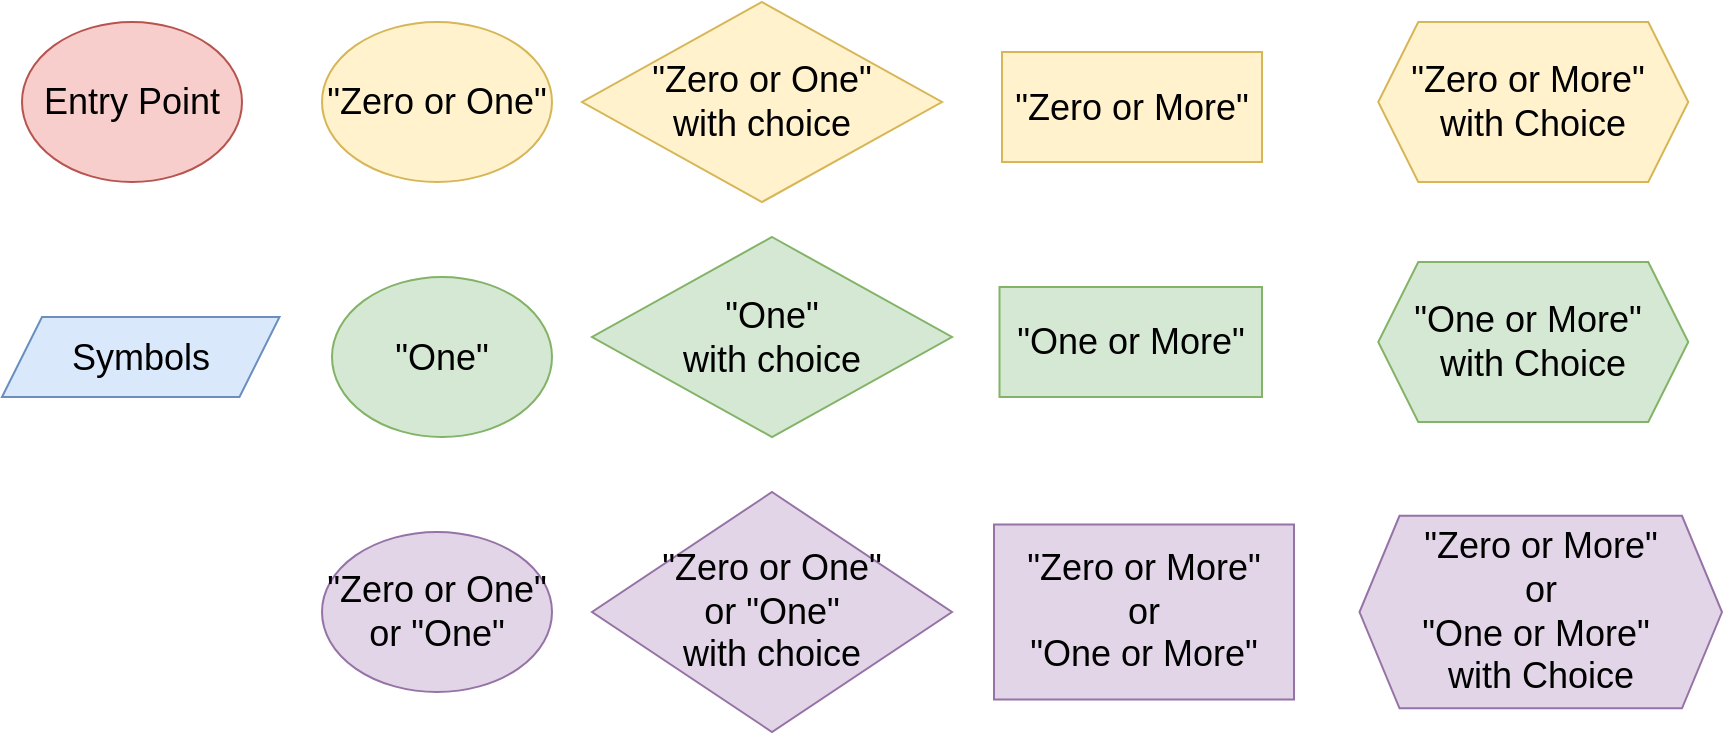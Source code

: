 <mxfile version="15.8.7" type="device" pages="6"><diagram id="7184PFlI9xd73d-IkcdI" name="Glossary"><mxGraphModel dx="1483" dy="927" grid="1" gridSize="10" guides="1" tooltips="1" connect="1" arrows="1" fold="1" page="1" pageScale="1" pageWidth="1100" pageHeight="850" math="0" shadow="0"><root><mxCell id="0"/><mxCell id="1" parent="0"/><mxCell id="Iq8ooIxE5A3CNnDE0k89-128" value="&lt;font style=&quot;font-size: 18px&quot;&gt;&quot;Zero or One&quot;&lt;br&gt;&lt;/font&gt;" style="ellipse;whiteSpace=wrap;html=1;fillColor=#fff2cc;strokeColor=#d6b656;" parent="1" vertex="1"><mxGeometry x="250" y="125" width="115" height="80" as="geometry"/></mxCell><mxCell id="Iq8ooIxE5A3CNnDE0k89-129" value="&lt;font style=&quot;font-size: 18px&quot;&gt;&quot;Zero or One&quot;&lt;br&gt;with choice&lt;br&gt;&lt;/font&gt;" style="rhombus;whiteSpace=wrap;html=1;fillColor=#fff2cc;strokeColor=#d6b656;" parent="1" vertex="1"><mxGeometry x="380" y="115" width="180" height="100" as="geometry"/></mxCell><mxCell id="Iq8ooIxE5A3CNnDE0k89-130" value="&lt;font style=&quot;font-size: 18px&quot;&gt;&quot;Zero or More&quot;&lt;/font&gt;" style="rounded=0;whiteSpace=wrap;html=1;fillColor=#fff2cc;strokeColor=#d6b656;" parent="1" vertex="1"><mxGeometry x="590" y="140" width="130" height="55" as="geometry"/></mxCell><mxCell id="Iq8ooIxE5A3CNnDE0k89-131" value="&lt;span style=&quot;font-size: 18px&quot;&gt;&quot;Zero or More&quot;&lt;/span&gt;&lt;span style=&quot;font-size: 18px&quot;&gt;&amp;nbsp;&lt;br&gt;with Choice&lt;/span&gt;" style="shape=hexagon;perimeter=hexagonPerimeter2;whiteSpace=wrap;html=1;fixedSize=1;fillColor=#fff2cc;strokeColor=#d6b656;" parent="1" vertex="1"><mxGeometry x="778.13" y="125" width="155" height="80" as="geometry"/></mxCell><mxCell id="Iq8ooIxE5A3CNnDE0k89-132" value="&lt;font style=&quot;font-size: 18px&quot;&gt;Entry Point&lt;br&gt;&lt;/font&gt;" style="ellipse;whiteSpace=wrap;html=1;fillColor=#f8cecc;strokeColor=#b85450;" parent="1" vertex="1"><mxGeometry x="100" y="125" width="110" height="80" as="geometry"/></mxCell><mxCell id="Iq8ooIxE5A3CNnDE0k89-133" value="&lt;font style=&quot;font-size: 18px&quot;&gt;&quot;One or More&quot;&lt;/font&gt;" style="rounded=0;whiteSpace=wrap;html=1;fillColor=#d5e8d4;strokeColor=#82b366;" parent="1" vertex="1"><mxGeometry x="588.75" y="257.5" width="131.25" height="55" as="geometry"/></mxCell><mxCell id="Iq8ooIxE5A3CNnDE0k89-134" value="&lt;span style=&quot;font-size: 18px&quot;&gt;&quot;One or More&quot;&lt;/span&gt;&lt;span style=&quot;font-size: 18px&quot;&gt;&amp;nbsp;&lt;br&gt;with Choice&lt;/span&gt;" style="shape=hexagon;perimeter=hexagonPerimeter2;whiteSpace=wrap;html=1;fixedSize=1;fillColor=#d5e8d4;strokeColor=#82b366;" parent="1" vertex="1"><mxGeometry x="778.13" y="245" width="155" height="80" as="geometry"/></mxCell><mxCell id="Iq8ooIxE5A3CNnDE0k89-135" value="&lt;font style=&quot;font-size: 18px&quot;&gt;&quot;One&quot;&lt;br&gt;&lt;/font&gt;" style="ellipse;whiteSpace=wrap;html=1;fillColor=#d5e8d4;strokeColor=#82b366;" parent="1" vertex="1"><mxGeometry x="255" y="252.5" width="110" height="80" as="geometry"/></mxCell><mxCell id="Iq8ooIxE5A3CNnDE0k89-136" value="&lt;font style=&quot;font-size: 18px&quot;&gt;&quot;One&quot;&lt;br&gt;with choice&lt;br&gt;&lt;/font&gt;" style="rhombus;whiteSpace=wrap;html=1;fillColor=#d5e8d4;strokeColor=#82b366;" parent="1" vertex="1"><mxGeometry x="385" y="232.5" width="180" height="100" as="geometry"/></mxCell><mxCell id="Iq8ooIxE5A3CNnDE0k89-137" value="&lt;span style=&quot;font-size: 18px&quot;&gt;Symbols&lt;/span&gt;" style="shape=parallelogram;perimeter=parallelogramPerimeter;whiteSpace=wrap;html=1;fixedSize=1;fillColor=#dae8fc;strokeColor=#6c8ebf;" parent="1" vertex="1"><mxGeometry x="90" y="272.5" width="138.75" height="40" as="geometry"/></mxCell><mxCell id="Iq8ooIxE5A3CNnDE0k89-138" value="&lt;font style=&quot;font-size: 18px&quot;&gt;&quot;Zero or One&quot;&lt;br&gt;or &quot;One&quot;&lt;br&gt;&lt;/font&gt;" style="ellipse;whiteSpace=wrap;html=1;fillColor=#e1d5e7;strokeColor=#9673a6;" parent="1" vertex="1"><mxGeometry x="250" y="380" width="115" height="80" as="geometry"/></mxCell><mxCell id="Iq8ooIxE5A3CNnDE0k89-139" value="&lt;font style=&quot;font-size: 18px&quot;&gt;&quot;Zero or One&quot;&lt;br&gt;or &quot;One&quot;&lt;br&gt;with choice&lt;br&gt;&lt;/font&gt;" style="rhombus;whiteSpace=wrap;html=1;fillColor=#e1d5e7;strokeColor=#9673a6;" parent="1" vertex="1"><mxGeometry x="385" y="360" width="180" height="120" as="geometry"/></mxCell><mxCell id="Iq8ooIxE5A3CNnDE0k89-140" value="&lt;font style=&quot;font-size: 18px&quot;&gt;&quot;Zero or More&quot; &lt;br&gt;or&lt;br&gt;&quot;One or More&quot;&lt;br&gt;&lt;/font&gt;" style="rounded=0;whiteSpace=wrap;html=1;fillColor=#e1d5e7;strokeColor=#9673a6;" parent="1" vertex="1"><mxGeometry x="586" y="376.25" width="150" height="87.5" as="geometry"/></mxCell><mxCell id="Iq8ooIxE5A3CNnDE0k89-141" value="&lt;span style=&quot;font-size: 18px&quot;&gt;&quot;Zero or More&quot;&lt;/span&gt;&lt;br style=&quot;font-size: 18px&quot;&gt;&lt;span style=&quot;font-size: 18px&quot;&gt;or&lt;/span&gt;&lt;br style=&quot;font-size: 18px&quot;&gt;&lt;span style=&quot;font-size: 18px&quot;&gt;&quot;One or More&quot;&lt;/span&gt;&lt;span style=&quot;font-size: 18px&quot;&gt;&amp;nbsp;&lt;br&gt;with Choice&lt;/span&gt;" style="shape=hexagon;perimeter=hexagonPerimeter2;whiteSpace=wrap;html=1;fixedSize=1;fillColor=#e1d5e7;strokeColor=#9673a6;" parent="1" vertex="1"><mxGeometry x="768.75" y="371.88" width="181.25" height="96.25" as="geometry"/></mxCell></root></mxGraphModel></diagram><diagram id="aGf9tHcQPmTKoDxb1oCq" name="Pamatshēma"><mxGraphModel dx="-1162" dy="649" grid="1" gridSize="10" guides="1" tooltips="1" connect="1" arrows="1" fold="1" page="1" pageScale="1" pageWidth="1100" pageHeight="850" math="0" shadow="0"><root><mxCell id="f-nj-76Zv4vy8dBkQcAD-0"/><mxCell id="f-nj-76Zv4vy8dBkQcAD-1" parent="f-nj-76Zv4vy8dBkQcAD-0"/><mxCell id="HfH5CHhHVTLJfAFd92qM-0" style="edgeStyle=orthogonalEdgeStyle;rounded=0;orthogonalLoop=1;jettySize=auto;html=1;entryX=0.5;entryY=0;entryDx=0;entryDy=0;" parent="f-nj-76Zv4vy8dBkQcAD-1" source="HfH5CHhHVTLJfAFd92qM-1" edge="1"><mxGeometry relative="1" as="geometry"><mxPoint x="2529.38" y="270" as="targetPoint"/></mxGeometry></mxCell><mxCell id="HfH5CHhHVTLJfAFd92qM-1" value="&lt;font style=&quot;font-size: 18px&quot;&gt;Code&lt;/font&gt;" style="ellipse;whiteSpace=wrap;html=1;fillColor=#f8cecc;strokeColor=#b85450;" parent="f-nj-76Zv4vy8dBkQcAD-1" vertex="1"><mxGeometry x="2489.38" y="180" width="80" height="50" as="geometry"/></mxCell><mxCell id="HfH5CHhHVTLJfAFd92qM-2" style="edgeStyle=orthogonalEdgeStyle;rounded=0;orthogonalLoop=1;jettySize=auto;html=1;entryX=0.5;entryY=0;entryDx=0;entryDy=0;exitX=0;exitY=0.5;exitDx=0;exitDy=0;" parent="f-nj-76Zv4vy8dBkQcAD-1" source="HfH5CHhHVTLJfAFd92qM-9" target="HfH5CHhHVTLJfAFd92qM-4" edge="1"><mxGeometry relative="1" as="geometry"><mxPoint x="2469.38" y="300" as="sourcePoint"/></mxGeometry></mxCell><mxCell id="HfH5CHhHVTLJfAFd92qM-3" style="edgeStyle=orthogonalEdgeStyle;rounded=0;orthogonalLoop=1;jettySize=auto;html=1;entryX=0.5;entryY=0;entryDx=0;entryDy=0;exitX=1;exitY=0.5;exitDx=0;exitDy=0;" parent="f-nj-76Zv4vy8dBkQcAD-1" source="HfH5CHhHVTLJfAFd92qM-9" target="HfH5CHhHVTLJfAFd92qM-7" edge="1"><mxGeometry relative="1" as="geometry"><mxPoint x="2589.38" y="300" as="sourcePoint"/></mxGeometry></mxCell><mxCell id="HfH5CHhHVTLJfAFd92qM-4" value="&lt;span style=&quot;font-size: 18px&quot;&gt;Block Type&lt;/span&gt;" style="ellipse;whiteSpace=wrap;html=1;fillColor=#e1d5e7;strokeColor=#9673a6;" parent="f-nj-76Zv4vy8dBkQcAD-1" vertex="1"><mxGeometry x="2324.38" y="390" width="80" height="50" as="geometry"/></mxCell><mxCell id="HfH5CHhHVTLJfAFd92qM-5" style="edgeStyle=orthogonalEdgeStyle;rounded=0;orthogonalLoop=1;jettySize=auto;html=1;entryX=0.5;entryY=0;entryDx=0;entryDy=0;" parent="f-nj-76Zv4vy8dBkQcAD-1" source="HfH5CHhHVTLJfAFd92qM-7" target="HfH5CHhHVTLJfAFd92qM-10" edge="1"><mxGeometry relative="1" as="geometry"><mxPoint x="2546.26" y="490" as="targetPoint"/></mxGeometry></mxCell><mxCell id="HfH5CHhHVTLJfAFd92qM-6" style="edgeStyle=orthogonalEdgeStyle;rounded=0;orthogonalLoop=1;jettySize=auto;html=1;" parent="f-nj-76Zv4vy8dBkQcAD-1" source="HfH5CHhHVTLJfAFd92qM-7" target="HfH5CHhHVTLJfAFd92qM-8" edge="1"><mxGeometry relative="1" as="geometry"/></mxCell><mxCell id="HfH5CHhHVTLJfAFd92qM-7" value="&lt;span style=&quot;font-size: 18px&quot;&gt;Block Body&lt;br&gt;&lt;/span&gt;" style="rhombus;whiteSpace=wrap;html=1;fillColor=#e1d5e7;strokeColor=#9673a6;" parent="f-nj-76Zv4vy8dBkQcAD-1" vertex="1"><mxGeometry x="2599.38" y="380" width="170" height="50" as="geometry"/></mxCell><mxCell id="HfH5CHhHVTLJfAFd92qM-8" value="&lt;span style=&quot;font-size: 18px&quot;&gt;Association&lt;br&gt;&lt;/span&gt;" style="ellipse;whiteSpace=wrap;html=1;fillColor=#d5e8d4;strokeColor=#82b366;" parent="f-nj-76Zv4vy8dBkQcAD-1" vertex="1"><mxGeometry x="2779.38" y="490" width="125" height="70" as="geometry"/></mxCell><mxCell id="HfH5CHhHVTLJfAFd92qM-9" value="&lt;span style=&quot;font-size: 18px&quot;&gt;Blocks&lt;/span&gt;" style="shape=hexagon;perimeter=hexagonPerimeter2;whiteSpace=wrap;html=1;fixedSize=1;fillColor=#fff2cc;strokeColor=#d6b656;" parent="f-nj-76Zv4vy8dBkQcAD-1" vertex="1"><mxGeometry x="2469.38" y="270" width="120" height="80" as="geometry"/></mxCell><mxCell id="HfH5CHhHVTLJfAFd92qM-10" value="&lt;font face=&quot;helvetica&quot;&gt;&lt;span style=&quot;font-size: 18px&quot;&gt;Web Memory &lt;br&gt;Class&lt;/span&gt;&lt;/font&gt;" style="rhombus;whiteSpace=wrap;html=1;fillColor=#d5e8d4;strokeColor=#82b366;" parent="f-nj-76Zv4vy8dBkQcAD-1" vertex="1"><mxGeometry x="2411.88" y="480" width="177.5" height="80" as="geometry"/></mxCell></root></mxGraphModel></diagram><diagram id="GKsa6U735HVMv9MMO_R_" name="Associācijas"><mxGraphModel dx="-1162" dy="649" grid="1" gridSize="10" guides="1" tooltips="1" connect="1" arrows="1" fold="1" page="1" pageScale="1" pageWidth="1100" pageHeight="850" math="0" shadow="0"><root><mxCell id="HEmHjOqtMiAyx3dCyGdD-0"/><mxCell id="HEmHjOqtMiAyx3dCyGdD-1" parent="HEmHjOqtMiAyx3dCyGdD-0"/><mxCell id="Im86b0IVSiB8vWqmSOgX-0" style="edgeStyle=orthogonalEdgeStyle;rounded=0;orthogonalLoop=1;jettySize=auto;html=1;entryX=0.5;entryY=0;entryDx=0;entryDy=0;" parent="HEmHjOqtMiAyx3dCyGdD-1" source="Im86b0IVSiB8vWqmSOgX-3" target="Im86b0IVSiB8vWqmSOgX-7" edge="1"><mxGeometry relative="1" as="geometry"><mxPoint x="2752.5" y="270" as="targetPoint"/></mxGeometry></mxCell><mxCell id="Im86b0IVSiB8vWqmSOgX-1" style="edgeStyle=orthogonalEdgeStyle;rounded=0;orthogonalLoop=1;jettySize=auto;html=1;entryX=0.5;entryY=0;entryDx=0;entryDy=0;" parent="HEmHjOqtMiAyx3dCyGdD-1" source="Im86b0IVSiB8vWqmSOgX-3" target="Im86b0IVSiB8vWqmSOgX-8" edge="1"><mxGeometry relative="1" as="geometry"/></mxCell><mxCell id="Im86b0IVSiB8vWqmSOgX-2" style="edgeStyle=orthogonalEdgeStyle;rounded=0;orthogonalLoop=1;jettySize=auto;html=1;" parent="HEmHjOqtMiAyx3dCyGdD-1" source="Im86b0IVSiB8vWqmSOgX-3" target="Im86b0IVSiB8vWqmSOgX-9" edge="1"><mxGeometry relative="1" as="geometry"/></mxCell><mxCell id="Im86b0IVSiB8vWqmSOgX-3" value="&lt;span style=&quot;font-size: 18px&quot;&gt;Association&lt;br&gt;&lt;/span&gt;" style="ellipse;whiteSpace=wrap;html=1;fillColor=#d5e8d4;strokeColor=#82b366;" parent="HEmHjOqtMiAyx3dCyGdD-1" vertex="1"><mxGeometry x="2690" y="120" width="125" height="70" as="geometry"/></mxCell><mxCell id="Im86b0IVSiB8vWqmSOgX-4" style="edgeStyle=orthogonalEdgeStyle;rounded=0;orthogonalLoop=1;jettySize=auto;html=1;exitX=0.5;exitY=1;exitDx=0;exitDy=0;entryX=0.5;entryY=0;entryDx=0;entryDy=0;" parent="HEmHjOqtMiAyx3dCyGdD-1" source="Im86b0IVSiB8vWqmSOgX-7" target="Im86b0IVSiB8vWqmSOgX-10" edge="1"><mxGeometry relative="1" as="geometry"/></mxCell><mxCell id="Im86b0IVSiB8vWqmSOgX-5" style="edgeStyle=orthogonalEdgeStyle;rounded=0;orthogonalLoop=1;jettySize=auto;html=1;entryX=0.5;entryY=0;entryDx=0;entryDy=0;" parent="HEmHjOqtMiAyx3dCyGdD-1" source="Im86b0IVSiB8vWqmSOgX-7" target="Im86b0IVSiB8vWqmSOgX-14" edge="1"><mxGeometry relative="1" as="geometry"/></mxCell><mxCell id="Im86b0IVSiB8vWqmSOgX-6" style="edgeStyle=orthogonalEdgeStyle;rounded=0;orthogonalLoop=1;jettySize=auto;html=1;" parent="HEmHjOqtMiAyx3dCyGdD-1" source="Im86b0IVSiB8vWqmSOgX-7" target="Im86b0IVSiB8vWqmSOgX-18" edge="1"><mxGeometry relative="1" as="geometry"/></mxCell><mxCell id="Im86b0IVSiB8vWqmSOgX-7" value="&lt;font style=&quot;font-size: 18px&quot;&gt;Association Definition&lt;/font&gt;" style="ellipse;whiteSpace=wrap;html=1;fillColor=#d5e8d4;strokeColor=#82b366;" parent="HEmHjOqtMiAyx3dCyGdD-1" vertex="1"><mxGeometry x="2692.5" y="260" width="120" height="80" as="geometry"/></mxCell><mxCell id="Im86b0IVSiB8vWqmSOgX-8" value="&lt;font style=&quot;font-size: 18px&quot;&gt;(&lt;/font&gt;" style="shape=parallelogram;perimeter=parallelogramPerimeter;whiteSpace=wrap;html=1;fixedSize=1;fillColor=#dae8fc;strokeColor=#6c8ebf;" parent="HEmHjOqtMiAyx3dCyGdD-1" vertex="1"><mxGeometry x="2590" y="210" width="90" height="40" as="geometry"/></mxCell><mxCell id="Im86b0IVSiB8vWqmSOgX-9" value="&lt;font style=&quot;font-size: 18px&quot;&gt;)&lt;/font&gt;" style="shape=parallelogram;perimeter=parallelogramPerimeter;whiteSpace=wrap;html=1;fixedSize=1;fillColor=#dae8fc;strokeColor=#6c8ebf;" parent="HEmHjOqtMiAyx3dCyGdD-1" vertex="1"><mxGeometry x="2840" y="210" width="90" height="40" as="geometry"/></mxCell><mxCell id="Im86b0IVSiB8vWqmSOgX-10" value="&lt;span style=&quot;font-size: 18px&quot;&gt;&amp;lt;-&amp;gt; | &amp;lt;&amp;gt;-&lt;/span&gt;" style="shape=parallelogram;perimeter=parallelogramPerimeter;whiteSpace=wrap;html=1;fixedSize=1;fillColor=#dae8fc;strokeColor=#6c8ebf;" parent="HEmHjOqtMiAyx3dCyGdD-1" vertex="1"><mxGeometry x="2693.75" y="390" width="117.5" height="60" as="geometry"/></mxCell><mxCell id="Im86b0IVSiB8vWqmSOgX-11" style="edgeStyle=orthogonalEdgeStyle;rounded=0;orthogonalLoop=1;jettySize=auto;html=1;entryX=0.5;entryY=0;entryDx=0;entryDy=0;" parent="HEmHjOqtMiAyx3dCyGdD-1" source="Im86b0IVSiB8vWqmSOgX-14" target="Im86b0IVSiB8vWqmSOgX-19" edge="1"><mxGeometry relative="1" as="geometry"><mxPoint x="2390" y="510" as="targetPoint"/></mxGeometry></mxCell><mxCell id="Im86b0IVSiB8vWqmSOgX-12" style="edgeStyle=orthogonalEdgeStyle;rounded=0;orthogonalLoop=1;jettySize=auto;html=1;entryX=0.5;entryY=0;entryDx=0;entryDy=0;" parent="HEmHjOqtMiAyx3dCyGdD-1" source="Im86b0IVSiB8vWqmSOgX-14" target="Im86b0IVSiB8vWqmSOgX-20" edge="1"><mxGeometry relative="1" as="geometry"/></mxCell><mxCell id="Im86b0IVSiB8vWqmSOgX-13" style="edgeStyle=orthogonalEdgeStyle;rounded=0;orthogonalLoop=1;jettySize=auto;html=1;entryX=0.5;entryY=0;entryDx=0;entryDy=0;" parent="HEmHjOqtMiAyx3dCyGdD-1" source="Im86b0IVSiB8vWqmSOgX-14" target="Im86b0IVSiB8vWqmSOgX-21" edge="1"><mxGeometry relative="1" as="geometry"/></mxCell><mxCell id="Im86b0IVSiB8vWqmSOgX-14" value="&lt;font style=&quot;font-size: 18px&quot;&gt;Association Source&lt;/font&gt;" style="ellipse;whiteSpace=wrap;html=1;fillColor=#d5e8d4;strokeColor=#82b366;" parent="HEmHjOqtMiAyx3dCyGdD-1" vertex="1"><mxGeometry x="2470" y="380" width="120" height="80" as="geometry"/></mxCell><mxCell id="Im86b0IVSiB8vWqmSOgX-15" style="edgeStyle=orthogonalEdgeStyle;rounded=0;orthogonalLoop=1;jettySize=auto;html=1;entryX=0.5;entryY=0;entryDx=0;entryDy=0;" parent="HEmHjOqtMiAyx3dCyGdD-1" source="Im86b0IVSiB8vWqmSOgX-18" target="Im86b0IVSiB8vWqmSOgX-22" edge="1"><mxGeometry relative="1" as="geometry"><mxPoint x="2875" y="520" as="targetPoint"/></mxGeometry></mxCell><mxCell id="Im86b0IVSiB8vWqmSOgX-16" style="edgeStyle=orthogonalEdgeStyle;rounded=0;orthogonalLoop=1;jettySize=auto;html=1;exitX=1;exitY=0.5;exitDx=0;exitDy=0;entryX=0.5;entryY=0;entryDx=0;entryDy=0;" parent="HEmHjOqtMiAyx3dCyGdD-1" source="Im86b0IVSiB8vWqmSOgX-18" target="Im86b0IVSiB8vWqmSOgX-23" edge="1"><mxGeometry relative="1" as="geometry"/></mxCell><mxCell id="Im86b0IVSiB8vWqmSOgX-17" style="edgeStyle=orthogonalEdgeStyle;rounded=0;orthogonalLoop=1;jettySize=auto;html=1;entryX=0.5;entryY=0;entryDx=0;entryDy=0;" parent="HEmHjOqtMiAyx3dCyGdD-1" source="Im86b0IVSiB8vWqmSOgX-18" target="Im86b0IVSiB8vWqmSOgX-24" edge="1"><mxGeometry relative="1" as="geometry"/></mxCell><mxCell id="Im86b0IVSiB8vWqmSOgX-18" value="&lt;font face=&quot;helvetica&quot;&gt;&lt;span style=&quot;font-size: 18px&quot;&gt;Association Target&lt;/span&gt;&lt;/font&gt;" style="ellipse;whiteSpace=wrap;html=1;fillColor=#d5e8d4;strokeColor=#82b366;" parent="HEmHjOqtMiAyx3dCyGdD-1" vertex="1"><mxGeometry x="2950" y="390" width="120" height="80" as="geometry"/></mxCell><mxCell id="Im86b0IVSiB8vWqmSOgX-19" value="&lt;font style=&quot;font-size: 18px&quot;&gt;Association Source Name&lt;/font&gt;" style="ellipse;whiteSpace=wrap;html=1;fillColor=#fff2cc;strokeColor=#d6b656;" parent="HEmHjOqtMiAyx3dCyGdD-1" vertex="1"><mxGeometry x="2340" y="500" width="120" height="80" as="geometry"/></mxCell><mxCell id="Im86b0IVSiB8vWqmSOgX-20" value="&lt;font style=&quot;font-size: 18px&quot;&gt;Association Source Class&lt;/font&gt;" style="ellipse;whiteSpace=wrap;html=1;fillColor=#fff2cc;strokeColor=#d6b656;" parent="HEmHjOqtMiAyx3dCyGdD-1" vertex="1"><mxGeometry x="2600" y="500" width="120" height="80" as="geometry"/></mxCell><mxCell id="Im86b0IVSiB8vWqmSOgX-21" value="&lt;span style=&quot;font-size: 18px&quot;&gt;:&lt;/span&gt;" style="shape=parallelogram;perimeter=parallelogramPerimeter;whiteSpace=wrap;html=1;fixedSize=1;fillColor=#dae8fc;strokeColor=#6c8ebf;" parent="HEmHjOqtMiAyx3dCyGdD-1" vertex="1"><mxGeometry x="2490.63" y="510" width="78.75" height="40" as="geometry"/></mxCell><mxCell id="Im86b0IVSiB8vWqmSOgX-22" value="&lt;font face=&quot;helvetica&quot;&gt;&lt;span style=&quot;font-size: 18px&quot;&gt;Association Target Name&lt;/span&gt;&lt;/font&gt;" style="ellipse;whiteSpace=wrap;html=1;fillColor=#fff2cc;strokeColor=#d6b656;" parent="HEmHjOqtMiAyx3dCyGdD-1" vertex="1"><mxGeometry x="2825" y="510" width="120" height="80" as="geometry"/></mxCell><mxCell id="Im86b0IVSiB8vWqmSOgX-23" value="&lt;font face=&quot;helvetica&quot;&gt;&lt;span style=&quot;font-size: 18px&quot;&gt;Association Target Class&lt;/span&gt;&lt;/font&gt;" style="ellipse;whiteSpace=wrap;html=1;fillColor=#fff2cc;strokeColor=#d6b656;" parent="HEmHjOqtMiAyx3dCyGdD-1" vertex="1"><mxGeometry x="3080" y="500" width="120" height="80" as="geometry"/></mxCell><mxCell id="Im86b0IVSiB8vWqmSOgX-24" value="&lt;span style=&quot;font-size: 18px&quot;&gt;:&lt;/span&gt;" style="shape=parallelogram;perimeter=parallelogramPerimeter;whiteSpace=wrap;html=1;fixedSize=1;fillColor=#dae8fc;strokeColor=#6c8ebf;" parent="HEmHjOqtMiAyx3dCyGdD-1" vertex="1"><mxGeometry x="2970.62" y="530" width="78.75" height="40" as="geometry"/></mxCell></root></mxGraphModel></diagram><diagram id="GSgyq8Qr1BuBO2dJbMdC" name="Klases"><mxGraphModel dx="-62" dy="649" grid="1" gridSize="10" guides="1" tooltips="1" connect="1" arrows="1" fold="1" page="1" pageScale="1" pageWidth="1100" pageHeight="850" math="0" shadow="0"><root><mxCell id="Pp0l_NQK8Qa9X1QVnItB-0"/><mxCell id="Pp0l_NQK8Qa9X1QVnItB-1" parent="Pp0l_NQK8Qa9X1QVnItB-0"/><mxCell id="VgPRjNm_Gvp_N65PjyzM-0" style="edgeStyle=orthogonalEdgeStyle;rounded=0;orthogonalLoop=1;jettySize=auto;html=1;entryX=0.5;entryY=0;entryDx=0;entryDy=0;" parent="Pp0l_NQK8Qa9X1QVnItB-1" source="VgPRjNm_Gvp_N65PjyzM-2" target="VgPRjNm_Gvp_N65PjyzM-5" edge="1"><mxGeometry relative="1" as="geometry"/></mxCell><mxCell id="VgPRjNm_Gvp_N65PjyzM-1" style="edgeStyle=orthogonalEdgeStyle;rounded=0;orthogonalLoop=1;jettySize=auto;html=1;entryX=0.5;entryY=0;entryDx=0;entryDy=0;" parent="Pp0l_NQK8Qa9X1QVnItB-1" source="VgPRjNm_Gvp_N65PjyzM-2" target="VgPRjNm_Gvp_N65PjyzM-9" edge="1"><mxGeometry relative="1" as="geometry"/></mxCell><mxCell id="VgPRjNm_Gvp_N65PjyzM-2" value="&lt;span style=&quot;font-size: 18px&quot;&gt;Web Memory &lt;br&gt;Class&lt;br&gt;&lt;/span&gt;" style="rhombus;whiteSpace=wrap;html=1;fillColor=#d5e8d4;strokeColor=#82b366;" parent="Pp0l_NQK8Qa9X1QVnItB-1" vertex="1"><mxGeometry x="1548.75" y="110" width="200" height="80" as="geometry"/></mxCell><mxCell id="VgPRjNm_Gvp_N65PjyzM-3" style="edgeStyle=orthogonalEdgeStyle;rounded=0;orthogonalLoop=1;jettySize=auto;html=1;entryX=0.5;entryY=0;entryDx=0;entryDy=0;" parent="Pp0l_NQK8Qa9X1QVnItB-1" source="VgPRjNm_Gvp_N65PjyzM-5" target="VgPRjNm_Gvp_N65PjyzM-13" edge="1"><mxGeometry relative="1" as="geometry"/></mxCell><mxCell id="VgPRjNm_Gvp_N65PjyzM-4" style="edgeStyle=orthogonalEdgeStyle;rounded=0;orthogonalLoop=1;jettySize=auto;html=1;" parent="Pp0l_NQK8Qa9X1QVnItB-1" source="VgPRjNm_Gvp_N65PjyzM-5" target="VgPRjNm_Gvp_N65PjyzM-10" edge="1"><mxGeometry relative="1" as="geometry"/></mxCell><mxCell id="VgPRjNm_Gvp_N65PjyzM-5" value="&lt;span style=&quot;font-size: 18px&quot;&gt;Class Head&lt;br&gt;&lt;/span&gt;" style="rhombus;whiteSpace=wrap;html=1;fillColor=#e1d5e7;strokeColor=#9673a6;" parent="Pp0l_NQK8Qa9X1QVnItB-1" vertex="1"><mxGeometry x="1280" y="240" width="125" height="70" as="geometry"/></mxCell><mxCell id="VgPRjNm_Gvp_N65PjyzM-6" style="edgeStyle=orthogonalEdgeStyle;rounded=0;orthogonalLoop=1;jettySize=auto;html=1;" parent="Pp0l_NQK8Qa9X1QVnItB-1" source="VgPRjNm_Gvp_N65PjyzM-9" target="VgPRjNm_Gvp_N65PjyzM-16" edge="1"><mxGeometry relative="1" as="geometry"/></mxCell><mxCell id="VgPRjNm_Gvp_N65PjyzM-7" style="edgeStyle=orthogonalEdgeStyle;rounded=0;orthogonalLoop=1;jettySize=auto;html=1;entryX=0.614;entryY=0.04;entryDx=0;entryDy=0;entryPerimeter=0;" parent="Pp0l_NQK8Qa9X1QVnItB-1" source="VgPRjNm_Gvp_N65PjyzM-9" target="VgPRjNm_Gvp_N65PjyzM-17" edge="1"><mxGeometry relative="1" as="geometry"/></mxCell><mxCell id="VgPRjNm_Gvp_N65PjyzM-8" style="edgeStyle=orthogonalEdgeStyle;rounded=0;orthogonalLoop=1;jettySize=auto;html=1;" parent="Pp0l_NQK8Qa9X1QVnItB-1" source="VgPRjNm_Gvp_N65PjyzM-9" target="VgPRjNm_Gvp_N65PjyzM-26" edge="1"><mxGeometry relative="1" as="geometry"><mxPoint x="1722.5" y="360" as="targetPoint"/></mxGeometry></mxCell><mxCell id="VgPRjNm_Gvp_N65PjyzM-9" value="&lt;span style=&quot;font-size: 18px&quot;&gt;Class Body&lt;br&gt;&lt;/span&gt;" style="ellipse;whiteSpace=wrap;html=1;fillColor=#e1d5e7;strokeColor=#9673a6;" parent="Pp0l_NQK8Qa9X1QVnItB-1" vertex="1"><mxGeometry x="1845" y="230" width="125" height="70" as="geometry"/></mxCell><mxCell id="VgPRjNm_Gvp_N65PjyzM-10" value="&lt;span style=&quot;font-size: 18px&quot;&gt;Class Name&lt;br&gt;&lt;/span&gt;" style="ellipse;whiteSpace=wrap;html=1;fillColor=#e1d5e7;strokeColor=#9673a6;" parent="Pp0l_NQK8Qa9X1QVnItB-1" vertex="1"><mxGeometry x="1150" y="370" width="125" height="70" as="geometry"/></mxCell><mxCell id="VgPRjNm_Gvp_N65PjyzM-11" style="edgeStyle=orthogonalEdgeStyle;rounded=0;orthogonalLoop=1;jettySize=auto;html=1;entryX=0.5;entryY=0;entryDx=0;entryDy=0;" parent="Pp0l_NQK8Qa9X1QVnItB-1" source="VgPRjNm_Gvp_N65PjyzM-13" target="VgPRjNm_Gvp_N65PjyzM-14" edge="1"><mxGeometry relative="1" as="geometry"><mxPoint x="1360" y="480" as="targetPoint"/></mxGeometry></mxCell><mxCell id="VgPRjNm_Gvp_N65PjyzM-12" style="edgeStyle=orthogonalEdgeStyle;rounded=0;orthogonalLoop=1;jettySize=auto;html=1;entryX=0.5;entryY=0;entryDx=0;entryDy=0;" parent="Pp0l_NQK8Qa9X1QVnItB-1" source="VgPRjNm_Gvp_N65PjyzM-13" target="VgPRjNm_Gvp_N65PjyzM-15" edge="1"><mxGeometry relative="1" as="geometry"/></mxCell><mxCell id="VgPRjNm_Gvp_N65PjyzM-13" value="&lt;span style=&quot;font-size: 18px&quot;&gt;Super Class&lt;br&gt;&lt;/span&gt;" style="ellipse;whiteSpace=wrap;html=1;fillColor=#e1d5e7;strokeColor=#9673a6;" parent="Pp0l_NQK8Qa9X1QVnItB-1" vertex="1"><mxGeometry x="1420" y="370" width="125" height="70" as="geometry"/></mxCell><mxCell id="VgPRjNm_Gvp_N65PjyzM-14" value="&lt;font style=&quot;font-size: 18px&quot;&gt;:&lt;/font&gt;" style="shape=parallelogram;perimeter=parallelogramPerimeter;whiteSpace=wrap;html=1;fixedSize=1;fillColor=#dae8fc;strokeColor=#6c8ebf;" parent="Pp0l_NQK8Qa9X1QVnItB-1" vertex="1"><mxGeometry x="1320" y="490" width="70" height="50" as="geometry"/></mxCell><mxCell id="VgPRjNm_Gvp_N65PjyzM-15" value="&lt;span style=&quot;font-size: 18px&quot;&gt;Super Class Name&lt;br&gt;&lt;/span&gt;" style="ellipse;whiteSpace=wrap;html=1;fillColor=#fff2cc;strokeColor=#d6b656;" parent="Pp0l_NQK8Qa9X1QVnItB-1" vertex="1"><mxGeometry x="1420" y="480" width="125" height="70" as="geometry"/></mxCell><mxCell id="VgPRjNm_Gvp_N65PjyzM-16" value="&lt;font style=&quot;font-size: 18px&quot;&gt;{&lt;/font&gt;" style="shape=parallelogram;perimeter=parallelogramPerimeter;whiteSpace=wrap;html=1;fixedSize=1;fillColor=#dae8fc;strokeColor=#6c8ebf;" parent="Pp0l_NQK8Qa9X1QVnItB-1" vertex="1"><mxGeometry x="1690" y="360" width="70" height="50" as="geometry"/></mxCell><mxCell id="VgPRjNm_Gvp_N65PjyzM-17" value="&lt;font style=&quot;font-size: 18px&quot;&gt;}&lt;/font&gt;" style="shape=parallelogram;perimeter=parallelogramPerimeter;whiteSpace=wrap;html=1;fixedSize=1;fillColor=#dae8fc;strokeColor=#6c8ebf;" parent="Pp0l_NQK8Qa9X1QVnItB-1" vertex="1"><mxGeometry x="2070" y="370" width="70" height="50" as="geometry"/></mxCell><mxCell id="VgPRjNm_Gvp_N65PjyzM-18" value="&lt;span style=&quot;font-size: 18px&quot;&gt;;&lt;/span&gt;" style="shape=parallelogram;perimeter=parallelogramPerimeter;whiteSpace=wrap;html=1;fixedSize=1;fillColor=#dae8fc;strokeColor=#6c8ebf;" parent="Pp0l_NQK8Qa9X1QVnItB-1" vertex="1"><mxGeometry x="2000" y="510" width="78.75" height="40" as="geometry"/></mxCell><mxCell id="VgPRjNm_Gvp_N65PjyzM-19" style="edgeStyle=orthogonalEdgeStyle;rounded=0;orthogonalLoop=1;jettySize=auto;html=1;entryX=0.5;entryY=0;entryDx=0;entryDy=0;" parent="Pp0l_NQK8Qa9X1QVnItB-1" source="VgPRjNm_Gvp_N65PjyzM-21" target="VgPRjNm_Gvp_N65PjyzM-22" edge="1"><mxGeometry relative="1" as="geometry"/></mxCell><mxCell id="VgPRjNm_Gvp_N65PjyzM-20" style="edgeStyle=orthogonalEdgeStyle;rounded=0;orthogonalLoop=1;jettySize=auto;html=1;" parent="Pp0l_NQK8Qa9X1QVnItB-1" source="VgPRjNm_Gvp_N65PjyzM-21" target="VgPRjNm_Gvp_N65PjyzM-23" edge="1"><mxGeometry relative="1" as="geometry"/></mxCell><mxCell id="VgPRjNm_Gvp_N65PjyzM-21" value="&lt;font style=&quot;font-size: 18px&quot;&gt;Field&lt;/font&gt;" style="rhombus;whiteSpace=wrap;html=1;fillColor=#e1d5e7;strokeColor=#9673a6;" parent="Pp0l_NQK8Qa9X1QVnItB-1" vertex="1"><mxGeometry x="1747.5" y="500" width="90" height="60" as="geometry"/></mxCell><mxCell id="VgPRjNm_Gvp_N65PjyzM-22" value="&lt;font style=&quot;font-size: 18px&quot;&gt;Annotation&lt;/font&gt;" style="rounded=0;whiteSpace=wrap;html=1;fillColor=#e1d5e7;strokeColor=#9673a6;" parent="Pp0l_NQK8Qa9X1QVnItB-1" vertex="1"><mxGeometry x="1631" y="595" width="100" height="55" as="geometry"/></mxCell><mxCell id="VgPRjNm_Gvp_N65PjyzM-23" value="&lt;font style=&quot;font-size: 18px&quot;&gt;Field Definition&lt;/font&gt;" style="rhombus;whiteSpace=wrap;html=1;fillColor=#e1d5e7;strokeColor=#9673a6;" parent="Pp0l_NQK8Qa9X1QVnItB-1" vertex="1"><mxGeometry x="1850" y="570" width="170" height="80" as="geometry"/></mxCell><mxCell id="VgPRjNm_Gvp_N65PjyzM-24" style="edgeStyle=orthogonalEdgeStyle;rounded=0;orthogonalLoop=1;jettySize=auto;html=1;" parent="Pp0l_NQK8Qa9X1QVnItB-1" source="VgPRjNm_Gvp_N65PjyzM-26" target="VgPRjNm_Gvp_N65PjyzM-18" edge="1"><mxGeometry relative="1" as="geometry"/></mxCell><mxCell id="VgPRjNm_Gvp_N65PjyzM-25" style="edgeStyle=orthogonalEdgeStyle;rounded=0;orthogonalLoop=1;jettySize=auto;html=1;entryX=0.5;entryY=0;entryDx=0;entryDy=0;" parent="Pp0l_NQK8Qa9X1QVnItB-1" source="VgPRjNm_Gvp_N65PjyzM-26" target="VgPRjNm_Gvp_N65PjyzM-21" edge="1"><mxGeometry relative="1" as="geometry"/></mxCell><mxCell id="VgPRjNm_Gvp_N65PjyzM-26" value="&lt;span style=&quot;font-size: 18px&quot;&gt;Fields&lt;/span&gt;" style="shape=hexagon;perimeter=hexagonPerimeter2;whiteSpace=wrap;html=1;fixedSize=1;fillColor=#fff2cc;strokeColor=#d6b656;" parent="Pp0l_NQK8Qa9X1QVnItB-1" vertex="1"><mxGeometry x="1847.5" y="400" width="120" height="80" as="geometry"/></mxCell></root></mxGraphModel></diagram><diagram id="oH_hkeVtpiDvXqx5t5yt" name="Anotācijas"><mxGraphModel dx="188" dy="649" grid="1" gridSize="10" guides="1" tooltips="1" connect="1" arrows="1" fold="1" page="1" pageScale="1" pageWidth="850" pageHeight="1100" math="0" shadow="0"><root><mxCell id="fXPNWOxCkf5Or8bCspd7-0"/><mxCell id="fXPNWOxCkf5Or8bCspd7-1" parent="fXPNWOxCkf5Or8bCspd7-0"/><mxCell id="3xZypZR3UaI9Vigps8D7-0" style="edgeStyle=orthogonalEdgeStyle;rounded=0;orthogonalLoop=1;jettySize=auto;html=1;entryX=0.5;entryY=0;entryDx=0;entryDy=0;" parent="fXPNWOxCkf5Or8bCspd7-1" target="3xZypZR3UaI9Vigps8D7-4" edge="1"><mxGeometry relative="1" as="geometry"><mxPoint x="1295" y="88" as="sourcePoint"/></mxGeometry></mxCell><mxCell id="3xZypZR3UaI9Vigps8D7-1" style="edgeStyle=orthogonalEdgeStyle;rounded=0;orthogonalLoop=1;jettySize=auto;html=1;" parent="fXPNWOxCkf5Or8bCspd7-1" source="3xZypZR3UaI9Vigps8D7-3" target="3xZypZR3UaI9Vigps8D7-5" edge="1"><mxGeometry relative="1" as="geometry"/></mxCell><mxCell id="3xZypZR3UaI9Vigps8D7-2" style="edgeStyle=orthogonalEdgeStyle;rounded=0;orthogonalLoop=1;jettySize=auto;html=1;" parent="fXPNWOxCkf5Or8bCspd7-1" source="3xZypZR3UaI9Vigps8D7-3" target="3xZypZR3UaI9Vigps8D7-8" edge="1"><mxGeometry relative="1" as="geometry"/></mxCell><mxCell id="3xZypZR3UaI9Vigps8D7-3" value="&lt;font style=&quot;font-size: 18px&quot;&gt;Annotation&lt;/font&gt;" style="rounded=0;whiteSpace=wrap;html=1;fillColor=#e1d5e7;strokeColor=#9673a6;" parent="fXPNWOxCkf5Or8bCspd7-1" vertex="1"><mxGeometry x="1280" y="60" width="100" height="55" as="geometry"/></mxCell><mxCell id="3xZypZR3UaI9Vigps8D7-4" value="&lt;span style=&quot;font-size: 18px&quot;&gt;[&lt;/span&gt;" style="shape=parallelogram;perimeter=parallelogramPerimeter;whiteSpace=wrap;html=1;fixedSize=1;fillColor=#dae8fc;strokeColor=#6c8ebf;" parent="fXPNWOxCkf5Or8bCspd7-1" vertex="1"><mxGeometry x="1180" y="145" width="78.75" height="40" as="geometry"/></mxCell><mxCell id="3xZypZR3UaI9Vigps8D7-5" value="&lt;span style=&quot;font-size: 18px&quot;&gt;]&lt;/span&gt;" style="shape=parallelogram;perimeter=parallelogramPerimeter;whiteSpace=wrap;html=1;fixedSize=1;fillColor=#dae8fc;strokeColor=#6c8ebf;" parent="fXPNWOxCkf5Or8bCspd7-1" vertex="1"><mxGeometry x="1416" y="145" width="78.75" height="40" as="geometry"/></mxCell><mxCell id="3xZypZR3UaI9Vigps8D7-6" style="edgeStyle=orthogonalEdgeStyle;rounded=0;orthogonalLoop=1;jettySize=auto;html=1;entryX=0.5;entryY=0;entryDx=0;entryDy=0;" parent="fXPNWOxCkf5Or8bCspd7-1" source="3xZypZR3UaI9Vigps8D7-8" target="3xZypZR3UaI9Vigps8D7-9" edge="1"><mxGeometry relative="1" as="geometry"><mxPoint x="1200" y="335" as="targetPoint"/></mxGeometry></mxCell><mxCell id="3xZypZR3UaI9Vigps8D7-7" style="edgeStyle=orthogonalEdgeStyle;rounded=0;orthogonalLoop=1;jettySize=auto;html=1;" parent="fXPNWOxCkf5Or8bCspd7-1" source="3xZypZR3UaI9Vigps8D7-8" target="3xZypZR3UaI9Vigps8D7-13" edge="1"><mxGeometry relative="1" as="geometry"/></mxCell><mxCell id="3xZypZR3UaI9Vigps8D7-8" value="&lt;font style=&quot;font-size: 18px&quot;&gt;Annotation Context&lt;/font&gt;" style="rhombus;whiteSpace=wrap;html=1;fillColor=#fff2cc;strokeColor=#d6b656;" parent="fXPNWOxCkf5Or8bCspd7-1" vertex="1"><mxGeometry x="1250" y="205" width="160" height="80" as="geometry"/></mxCell><mxCell id="3xZypZR3UaI9Vigps8D7-9" value="&lt;font style=&quot;font-size: 18px&quot;&gt;Annotation Type&lt;br&gt;&lt;/font&gt;" style="ellipse;whiteSpace=wrap;html=1;fillColor=#e1d5e7;strokeColor=#9673a6;" parent="fXPNWOxCkf5Or8bCspd7-1" vertex="1"><mxGeometry x="1132.5" y="340" width="110" height="80" as="geometry"/></mxCell><mxCell id="3xZypZR3UaI9Vigps8D7-10" style="edgeStyle=orthogonalEdgeStyle;rounded=0;orthogonalLoop=1;jettySize=auto;html=1;entryX=0.5;entryY=0;entryDx=0;entryDy=0;" parent="fXPNWOxCkf5Or8bCspd7-1" source="3xZypZR3UaI9Vigps8D7-13" target="3xZypZR3UaI9Vigps8D7-14" edge="1"><mxGeometry relative="1" as="geometry"/></mxCell><mxCell id="3xZypZR3UaI9Vigps8D7-11" style="edgeStyle=orthogonalEdgeStyle;rounded=0;orthogonalLoop=1;jettySize=auto;html=1;entryX=0.5;entryY=0;entryDx=0;entryDy=0;" parent="fXPNWOxCkf5Or8bCspd7-1" source="3xZypZR3UaI9Vigps8D7-13" target="3xZypZR3UaI9Vigps8D7-15" edge="1"><mxGeometry relative="1" as="geometry"/></mxCell><mxCell id="3xZypZR3UaI9Vigps8D7-12" style="edgeStyle=orthogonalEdgeStyle;rounded=0;orthogonalLoop=1;jettySize=auto;html=1;entryX=0.5;entryY=0;entryDx=0;entryDy=0;" parent="fXPNWOxCkf5Or8bCspd7-1" source="3xZypZR3UaI9Vigps8D7-13" target="3xZypZR3UaI9Vigps8D7-19" edge="1"><mxGeometry relative="1" as="geometry"/></mxCell><mxCell id="3xZypZR3UaI9Vigps8D7-13" value="&lt;font style=&quot;font-size: 18px&quot;&gt;Annotation Body&lt;br&gt;&lt;/font&gt;" style="ellipse;whiteSpace=wrap;html=1;fillColor=#e1d5e7;strokeColor=#9673a6;" parent="fXPNWOxCkf5Or8bCspd7-1" vertex="1"><mxGeometry x="1416" y="345" width="110" height="80" as="geometry"/></mxCell><mxCell id="3xZypZR3UaI9Vigps8D7-14" value="&lt;span style=&quot;font-size: 18px&quot;&gt;(&lt;/span&gt;" style="shape=parallelogram;perimeter=parallelogramPerimeter;whiteSpace=wrap;html=1;fixedSize=1;fillColor=#dae8fc;strokeColor=#6c8ebf;" parent="fXPNWOxCkf5Or8bCspd7-1" vertex="1"><mxGeometry x="1320.0" y="465" width="78.75" height="40" as="geometry"/></mxCell><mxCell id="3xZypZR3UaI9Vigps8D7-15" value="&lt;span style=&quot;font-size: 18px&quot;&gt;)&lt;/span&gt;" style="shape=parallelogram;perimeter=parallelogramPerimeter;whiteSpace=wrap;html=1;fixedSize=1;fillColor=#dae8fc;strokeColor=#6c8ebf;" parent="fXPNWOxCkf5Or8bCspd7-1" vertex="1"><mxGeometry x="1550" y="455" width="78.75" height="40" as="geometry"/></mxCell><mxCell id="3xZypZR3UaI9Vigps8D7-16" style="edgeStyle=orthogonalEdgeStyle;rounded=0;orthogonalLoop=1;jettySize=auto;html=1;entryX=0.5;entryY=0;entryDx=0;entryDy=0;" parent="fXPNWOxCkf5Or8bCspd7-1" source="3xZypZR3UaI9Vigps8D7-19" target="3xZypZR3UaI9Vigps8D7-20" edge="1"><mxGeometry relative="1" as="geometry"><mxPoint x="1320" y="625" as="targetPoint"/></mxGeometry></mxCell><mxCell id="3xZypZR3UaI9Vigps8D7-17" style="edgeStyle=orthogonalEdgeStyle;rounded=0;orthogonalLoop=1;jettySize=auto;html=1;entryX=0.5;entryY=0;entryDx=0;entryDy=0;" parent="fXPNWOxCkf5Or8bCspd7-1" source="3xZypZR3UaI9Vigps8D7-19" target="3xZypZR3UaI9Vigps8D7-21" edge="1"><mxGeometry relative="1" as="geometry"/></mxCell><mxCell id="3xZypZR3UaI9Vigps8D7-18" style="edgeStyle=orthogonalEdgeStyle;rounded=0;orthogonalLoop=1;jettySize=auto;html=1;entryX=0.5;entryY=0;entryDx=0;entryDy=0;" parent="fXPNWOxCkf5Or8bCspd7-1" source="3xZypZR3UaI9Vigps8D7-19" target="3xZypZR3UaI9Vigps8D7-24" edge="1"><mxGeometry relative="1" as="geometry"/></mxCell><mxCell id="3xZypZR3UaI9Vigps8D7-19" value="&lt;font style=&quot;font-size: 18px&quot;&gt;Annotation&lt;br&gt;Definition&lt;br&gt;&lt;/font&gt;" style="ellipse;whiteSpace=wrap;html=1;fillColor=#d5e8d4;strokeColor=#82b366;" parent="fXPNWOxCkf5Or8bCspd7-1" vertex="1"><mxGeometry x="1416" y="505" width="110" height="80" as="geometry"/></mxCell><mxCell id="3xZypZR3UaI9Vigps8D7-20" value="&lt;span style=&quot;font-size: 18px&quot;&gt;&quot;&lt;/span&gt;" style="shape=parallelogram;perimeter=parallelogramPerimeter;whiteSpace=wrap;html=1;fixedSize=1;fillColor=#dae8fc;strokeColor=#6c8ebf;" parent="fXPNWOxCkf5Or8bCspd7-1" vertex="1"><mxGeometry x="1318.75" y="625" width="78.75" height="40" as="geometry"/></mxCell><mxCell id="3xZypZR3UaI9Vigps8D7-21" value="&lt;span style=&quot;font-size: 18px&quot;&gt;&quot;&lt;/span&gt;" style="shape=parallelogram;perimeter=parallelogramPerimeter;whiteSpace=wrap;html=1;fixedSize=1;fillColor=#dae8fc;strokeColor=#6c8ebf;" parent="fXPNWOxCkf5Or8bCspd7-1" vertex="1"><mxGeometry x="1558.75" y="625" width="78.75" height="40" as="geometry"/></mxCell><mxCell id="3xZypZR3UaI9Vigps8D7-22" style="edgeStyle=orthogonalEdgeStyle;rounded=0;orthogonalLoop=1;jettySize=auto;html=1;entryX=0.5;entryY=0;entryDx=0;entryDy=0;" parent="fXPNWOxCkf5Or8bCspd7-1" source="3xZypZR3UaI9Vigps8D7-24" target="3xZypZR3UaI9Vigps8D7-29" edge="1"><mxGeometry relative="1" as="geometry"><mxPoint x="1290" y="785" as="targetPoint"/></mxGeometry></mxCell><mxCell id="3xZypZR3UaI9Vigps8D7-23" style="edgeStyle=orthogonalEdgeStyle;rounded=0;orthogonalLoop=1;jettySize=auto;html=1;" parent="fXPNWOxCkf5Or8bCspd7-1" source="3xZypZR3UaI9Vigps8D7-24" target="3xZypZR3UaI9Vigps8D7-32" edge="1"><mxGeometry relative="1" as="geometry"/></mxCell><mxCell id="3xZypZR3UaI9Vigps8D7-24" value="&lt;font style=&quot;font-size: 18px&quot;&gt;Annotation&lt;br&gt;Value&lt;br&gt;&lt;/font&gt;" style="ellipse;whiteSpace=wrap;html=1;fillColor=#fff2cc;strokeColor=#d6b656;" parent="fXPNWOxCkf5Or8bCspd7-1" vertex="1"><mxGeometry x="1416" y="665" width="110" height="80" as="geometry"/></mxCell><mxCell id="3xZypZR3UaI9Vigps8D7-25" style="edgeStyle=orthogonalEdgeStyle;rounded=0;orthogonalLoop=1;jettySize=auto;html=1;entryX=0.5;entryY=0;entryDx=0;entryDy=0;" parent="fXPNWOxCkf5Or8bCspd7-1" source="3xZypZR3UaI9Vigps8D7-29" target="3xZypZR3UaI9Vigps8D7-33" edge="1"><mxGeometry relative="1" as="geometry"/></mxCell><mxCell id="3xZypZR3UaI9Vigps8D7-26" style="edgeStyle=orthogonalEdgeStyle;rounded=0;orthogonalLoop=1;jettySize=auto;html=1;exitX=0;exitY=1;exitDx=0;exitDy=0;entryX=0.553;entryY=0.043;entryDx=0;entryDy=0;entryPerimeter=0;" parent="fXPNWOxCkf5Or8bCspd7-1" source="3xZypZR3UaI9Vigps8D7-29" target="3xZypZR3UaI9Vigps8D7-35" edge="1"><mxGeometry relative="1" as="geometry"/></mxCell><mxCell id="3xZypZR3UaI9Vigps8D7-27" style="edgeStyle=orthogonalEdgeStyle;rounded=0;orthogonalLoop=1;jettySize=auto;html=1;exitX=1;exitY=1;exitDx=0;exitDy=0;entryX=0.5;entryY=0;entryDx=0;entryDy=0;" parent="fXPNWOxCkf5Or8bCspd7-1" source="3xZypZR3UaI9Vigps8D7-29" target="3xZypZR3UaI9Vigps8D7-34" edge="1"><mxGeometry relative="1" as="geometry"/></mxCell><mxCell id="3xZypZR3UaI9Vigps8D7-28" style="edgeStyle=orthogonalEdgeStyle;rounded=0;orthogonalLoop=1;jettySize=auto;html=1;entryX=0.5;entryY=0;entryDx=0;entryDy=0;" parent="fXPNWOxCkf5Or8bCspd7-1" source="3xZypZR3UaI9Vigps8D7-29" target="3xZypZR3UaI9Vigps8D7-36" edge="1"><mxGeometry relative="1" as="geometry"/></mxCell><mxCell id="3xZypZR3UaI9Vigps8D7-29" value="&lt;font style=&quot;font-size: 18px&quot;&gt;URL Attributes&lt;br&gt;&lt;/font&gt;" style="ellipse;whiteSpace=wrap;html=1;fillColor=#fff2cc;strokeColor=#d6b656;" parent="fXPNWOxCkf5Or8bCspd7-1" vertex="1"><mxGeometry x="1120" y="785" width="110" height="80" as="geometry"/></mxCell><mxCell id="3xZypZR3UaI9Vigps8D7-30" style="edgeStyle=orthogonalEdgeStyle;rounded=0;orthogonalLoop=1;jettySize=auto;html=1;entryX=0.5;entryY=0;entryDx=0;entryDy=0;" parent="fXPNWOxCkf5Or8bCspd7-1" source="3xZypZR3UaI9Vigps8D7-32" target="3xZypZR3UaI9Vigps8D7-37" edge="1"><mxGeometry relative="1" as="geometry"><mxPoint x="1565" y="895" as="targetPoint"/></mxGeometry></mxCell><mxCell id="3xZypZR3UaI9Vigps8D7-31" style="edgeStyle=orthogonalEdgeStyle;rounded=0;orthogonalLoop=1;jettySize=auto;html=1;entryX=0.5;entryY=0;entryDx=0;entryDy=0;" parent="fXPNWOxCkf5Or8bCspd7-1" source="3xZypZR3UaI9Vigps8D7-32" target="3xZypZR3UaI9Vigps8D7-39" edge="1"><mxGeometry relative="1" as="geometry"/></mxCell><mxCell id="3xZypZR3UaI9Vigps8D7-32" value="&lt;font style=&quot;font-size: 18px&quot;&gt;Annotation Attributes&lt;br&gt;&lt;/font&gt;" style="rhombus;whiteSpace=wrap;html=1;fillColor=#d5e8d4;strokeColor=#82b366;" parent="fXPNWOxCkf5Or8bCspd7-1" vertex="1"><mxGeometry x="1600" y="775" width="150" height="80" as="geometry"/></mxCell><mxCell id="3xZypZR3UaI9Vigps8D7-33" value="&lt;font style=&quot;font-size: 18px&quot;&gt;Protocol&lt;br&gt;&lt;/font&gt;" style="ellipse;whiteSpace=wrap;html=1;fillColor=#fff2cc;strokeColor=#d6b656;" parent="fXPNWOxCkf5Or8bCspd7-1" vertex="1"><mxGeometry x="890" y="915" width="110" height="80" as="geometry"/></mxCell><mxCell id="3xZypZR3UaI9Vigps8D7-34" value="&lt;font style=&quot;font-size: 18px&quot;&gt;Location&lt;br&gt;&lt;/font&gt;" style="ellipse;whiteSpace=wrap;html=1;fillColor=#fff2cc;strokeColor=#d6b656;" parent="fXPNWOxCkf5Or8bCspd7-1" vertex="1"><mxGeometry x="1240" y="915" width="110" height="80" as="geometry"/></mxCell><mxCell id="3xZypZR3UaI9Vigps8D7-35" value="&lt;span style=&quot;font-size: 18px&quot;&gt;:&lt;/span&gt;" style="shape=parallelogram;perimeter=parallelogramPerimeter;whiteSpace=wrap;html=1;fixedSize=1;fillColor=#dae8fc;strokeColor=#6c8ebf;" parent="fXPNWOxCkf5Or8bCspd7-1" vertex="1"><mxGeometry x="1030" y="935" width="78.75" height="40" as="geometry"/></mxCell><mxCell id="3xZypZR3UaI9Vigps8D7-36" value="&lt;span style=&quot;font-size: 18px&quot;&gt;:&lt;/span&gt;" style="shape=parallelogram;perimeter=parallelogramPerimeter;whiteSpace=wrap;html=1;fixedSize=1;fillColor=#dae8fc;strokeColor=#6c8ebf;" parent="fXPNWOxCkf5Or8bCspd7-1" vertex="1"><mxGeometry x="1369.38" y="925" width="78.75" height="40" as="geometry"/></mxCell><mxCell id="3xZypZR3UaI9Vigps8D7-37" value="&lt;font style=&quot;font-size: 18px&quot;&gt;Annotation Data&lt;/font&gt;" style="rounded=0;whiteSpace=wrap;html=1;fillColor=#d5e8d4;strokeColor=#82b366;" parent="fXPNWOxCkf5Or8bCspd7-1" vertex="1"><mxGeometry x="1494.75" y="880" width="100" height="55" as="geometry"/></mxCell><mxCell id="3xZypZR3UaI9Vigps8D7-38" style="edgeStyle=orthogonalEdgeStyle;rounded=0;orthogonalLoop=1;jettySize=auto;html=1;entryX=0.5;entryY=0;entryDx=0;entryDy=0;" parent="fXPNWOxCkf5Or8bCspd7-1" source="3xZypZR3UaI9Vigps8D7-39" target="3xZypZR3UaI9Vigps8D7-40" edge="1"><mxGeometry relative="1" as="geometry"/></mxCell><mxCell id="3xZypZR3UaI9Vigps8D7-39" value="&lt;font style=&quot;font-size: 18px&quot;&gt;Annotation Seperator&lt;/font&gt;" style="rounded=0;whiteSpace=wrap;html=1;fillColor=#d5e8d4;strokeColor=#82b366;" parent="fXPNWOxCkf5Or8bCspd7-1" vertex="1"><mxGeometry x="1759.38" y="880" width="100" height="55" as="geometry"/></mxCell><mxCell id="3xZypZR3UaI9Vigps8D7-40" value="&lt;span style=&quot;font-size: 18px&quot;&gt;:&amp;nbsp; &amp;nbsp;&lt;/span&gt;&lt;span style=&quot;font-size: 18px&quot;&gt;;&amp;nbsp; &amp;nbsp;,&amp;nbsp; &amp;nbsp;.&amp;nbsp; &amp;nbsp;#&lt;/span&gt;" style="shape=parallelogram;perimeter=parallelogramPerimeter;whiteSpace=wrap;html=1;fixedSize=1;fillColor=#dae8fc;strokeColor=#6c8ebf;" parent="fXPNWOxCkf5Or8bCspd7-1" vertex="1"><mxGeometry x="1744.38" y="1010" width="130" height="40" as="geometry"/></mxCell></root></mxGraphModel></diagram><diagram id="kOVP10aIy44_RbFVy7-m" name="Lauki"><mxGraphModel dx="-717" dy="77" grid="1" gridSize="10" guides="1" tooltips="1" connect="1" arrows="1" fold="1" page="1" pageScale="1" pageWidth="1100" pageHeight="850" math="0" shadow="0"><root><mxCell id="SOyEK82Rozr37I3zbeqf-0"/><mxCell id="SOyEK82Rozr37I3zbeqf-1" parent="SOyEK82Rozr37I3zbeqf-0"/><mxCell id="Qr9fegiiGX24_dKdtRbP-0" style="edgeStyle=orthogonalEdgeStyle;rounded=0;orthogonalLoop=1;jettySize=auto;html=1;entryX=0.5;entryY=0;entryDx=0;entryDy=0;" parent="SOyEK82Rozr37I3zbeqf-1" source="Qr9fegiiGX24_dKdtRbP-2" target="Qr9fegiiGX24_dKdtRbP-5" edge="1"><mxGeometry relative="1" as="geometry"/></mxCell><mxCell id="Qr9fegiiGX24_dKdtRbP-1" style="edgeStyle=orthogonalEdgeStyle;rounded=0;orthogonalLoop=1;jettySize=auto;html=1;" parent="SOyEK82Rozr37I3zbeqf-1" source="Qr9fegiiGX24_dKdtRbP-2" target="Qr9fegiiGX24_dKdtRbP-9" edge="1"><mxGeometry relative="1" as="geometry"/></mxCell><mxCell id="Qr9fegiiGX24_dKdtRbP-2" value="&lt;font style=&quot;font-size: 18px&quot;&gt;Field Definition&lt;/font&gt;" style="rhombus;whiteSpace=wrap;html=1;fillColor=#e1d5e7;strokeColor=#9673a6;" parent="SOyEK82Rozr37I3zbeqf-1" vertex="1"><mxGeometry x="2650" y="890" width="160" height="80" as="geometry"/></mxCell><mxCell id="Qr9fegiiGX24_dKdtRbP-3" style="edgeStyle=orthogonalEdgeStyle;rounded=0;orthogonalLoop=1;jettySize=auto;html=1;" parent="SOyEK82Rozr37I3zbeqf-1" source="Qr9fegiiGX24_dKdtRbP-5" target="Qr9fegiiGX24_dKdtRbP-10" edge="1"><mxGeometry relative="1" as="geometry"/></mxCell><mxCell id="Qr9fegiiGX24_dKdtRbP-4" style="edgeStyle=orthogonalEdgeStyle;rounded=0;orthogonalLoop=1;jettySize=auto;html=1;entryX=0.5;entryY=0;entryDx=0;entryDy=0;" parent="SOyEK82Rozr37I3zbeqf-1" source="Qr9fegiiGX24_dKdtRbP-5" target="Qr9fegiiGX24_dKdtRbP-13" edge="1"><mxGeometry relative="1" as="geometry"><mxPoint x="2590" y="1190" as="targetPoint"/></mxGeometry></mxCell><mxCell id="Qr9fegiiGX24_dKdtRbP-5" value="&lt;font style=&quot;font-size: 18px&quot;&gt;Attribute &lt;br&gt;Definition&lt;/font&gt;" style="rhombus;whiteSpace=wrap;html=1;fillColor=#e1d5e7;strokeColor=#9673a6;" parent="SOyEK82Rozr37I3zbeqf-1" vertex="1"><mxGeometry x="2360" y="1020" width="152.5" height="80" as="geometry"/></mxCell><mxCell id="Qr9fegiiGX24_dKdtRbP-6" style="edgeStyle=orthogonalEdgeStyle;rounded=0;orthogonalLoop=1;jettySize=auto;html=1;entryX=0.5;entryY=0;entryDx=0;entryDy=0;" parent="SOyEK82Rozr37I3zbeqf-1" source="Qr9fegiiGX24_dKdtRbP-9" target="Qr9fegiiGX24_dKdtRbP-16" edge="1"><mxGeometry relative="1" as="geometry"/></mxCell><mxCell id="Qr9fegiiGX24_dKdtRbP-7" style="edgeStyle=orthogonalEdgeStyle;rounded=0;orthogonalLoop=1;jettySize=auto;html=1;" parent="SOyEK82Rozr37I3zbeqf-1" source="Qr9fegiiGX24_dKdtRbP-9" target="Qr9fegiiGX24_dKdtRbP-17" edge="1"><mxGeometry relative="1" as="geometry"/></mxCell><mxCell id="Qr9fegiiGX24_dKdtRbP-8" style="edgeStyle=orthogonalEdgeStyle;rounded=0;orthogonalLoop=1;jettySize=auto;html=1;entryX=0.5;entryY=0;entryDx=0;entryDy=0;" parent="SOyEK82Rozr37I3zbeqf-1" source="Qr9fegiiGX24_dKdtRbP-9" target="Qr9fegiiGX24_dKdtRbP-20" edge="1"><mxGeometry relative="1" as="geometry"/></mxCell><mxCell id="Qr9fegiiGX24_dKdtRbP-9" value="&lt;font style=&quot;font-size: 18px&quot;&gt;Method Definition&lt;/font&gt;" style="ellipse;whiteSpace=wrap;html=1;fillColor=#e1d5e7;strokeColor=#9673a6;" parent="SOyEK82Rozr37I3zbeqf-1" vertex="1"><mxGeometry x="2998.43" y="1020" width="110" height="80" as="geometry"/></mxCell><mxCell id="Qr9fegiiGX24_dKdtRbP-10" value="&lt;font style=&quot;font-size: 18px&quot;&gt;Field Protection&lt;/font&gt;" style="ellipse;whiteSpace=wrap;html=1;fillColor=#e1d5e7;strokeColor=#9673a6;" parent="SOyEK82Rozr37I3zbeqf-1" vertex="1"><mxGeometry x="2230" y="1180" width="110" height="80" as="geometry"/></mxCell><mxCell id="Qr9fegiiGX24_dKdtRbP-11" style="edgeStyle=orthogonalEdgeStyle;rounded=0;orthogonalLoop=1;jettySize=auto;html=1;entryX=0.5;entryY=0;entryDx=0;entryDy=0;" parent="SOyEK82Rozr37I3zbeqf-1" source="Qr9fegiiGX24_dKdtRbP-13" target="Qr9fegiiGX24_dKdtRbP-14" edge="1"><mxGeometry relative="1" as="geometry"/></mxCell><mxCell id="Qr9fegiiGX24_dKdtRbP-12" style="edgeStyle=orthogonalEdgeStyle;rounded=0;orthogonalLoop=1;jettySize=auto;html=1;entryX=0.5;entryY=0;entryDx=0;entryDy=0;" parent="SOyEK82Rozr37I3zbeqf-1" source="Qr9fegiiGX24_dKdtRbP-13" target="Qr9fegiiGX24_dKdtRbP-15" edge="1"><mxGeometry relative="1" as="geometry"/></mxCell><mxCell id="Qr9fegiiGX24_dKdtRbP-13" value="&lt;font style=&quot;font-size: 18px&quot;&gt;Attribute&lt;/font&gt;" style="rhombus;whiteSpace=wrap;html=1;fillColor=#e1d5e7;strokeColor=#9673a6;" parent="SOyEK82Rozr37I3zbeqf-1" vertex="1"><mxGeometry x="2530" y="1180" width="170" height="80" as="geometry"/></mxCell><mxCell id="Qr9fegiiGX24_dKdtRbP-14" value="&lt;font style=&quot;font-size: 18px&quot;&gt;Field Data Type&lt;/font&gt;" style="ellipse;whiteSpace=wrap;html=1;fillColor=#e1d5e7;strokeColor=#9673a6;" parent="SOyEK82Rozr37I3zbeqf-1" vertex="1"><mxGeometry x="2402.5" y="1335" width="110" height="80" as="geometry"/></mxCell><mxCell id="Qr9fegiiGX24_dKdtRbP-15" value="&lt;font style=&quot;font-size: 18px&quot;&gt;Field Name&lt;/font&gt;" style="ellipse;whiteSpace=wrap;html=1;fillColor=#e1d5e7;strokeColor=#9673a6;" parent="SOyEK82Rozr37I3zbeqf-1" vertex="1"><mxGeometry x="2710.62" y="1330" width="110" height="80" as="geometry"/></mxCell><mxCell id="Qr9fegiiGX24_dKdtRbP-16" value="&lt;span style=&quot;font-size: 18px&quot;&gt;(&lt;/span&gt;" style="shape=parallelogram;perimeter=parallelogramPerimeter;whiteSpace=wrap;html=1;fixedSize=1;fillColor=#dae8fc;strokeColor=#6c8ebf;" parent="SOyEK82Rozr37I3zbeqf-1" vertex="1"><mxGeometry x="2899.37" y="1115" width="78.75" height="40" as="geometry"/></mxCell><mxCell id="Qr9fegiiGX24_dKdtRbP-17" value="&lt;span style=&quot;font-size: 18px&quot;&gt;)&lt;/span&gt;" style="shape=parallelogram;perimeter=parallelogramPerimeter;whiteSpace=wrap;html=1;fixedSize=1;fillColor=#dae8fc;strokeColor=#6c8ebf;" parent="SOyEK82Rozr37I3zbeqf-1" vertex="1"><mxGeometry x="3133.43" y="1115" width="78.75" height="40" as="geometry"/></mxCell><mxCell id="Qr9fegiiGX24_dKdtRbP-18" style="edgeStyle=orthogonalEdgeStyle;rounded=0;orthogonalLoop=1;jettySize=auto;html=1;" parent="SOyEK82Rozr37I3zbeqf-1" source="Qr9fegiiGX24_dKdtRbP-20" target="Qr9fegiiGX24_dKdtRbP-22" edge="1"><mxGeometry relative="1" as="geometry"/></mxCell><mxCell id="Qr9fegiiGX24_dKdtRbP-19" style="edgeStyle=orthogonalEdgeStyle;rounded=0;orthogonalLoop=1;jettySize=auto;html=1;entryX=0.5;entryY=0;entryDx=0;entryDy=0;" parent="SOyEK82Rozr37I3zbeqf-1" source="Qr9fegiiGX24_dKdtRbP-20" target="Qr9fegiiGX24_dKdtRbP-27" edge="1"><mxGeometry relative="1" as="geometry"><mxPoint x="3168.4" y="1315" as="targetPoint"/></mxGeometry></mxCell><mxCell id="Qr9fegiiGX24_dKdtRbP-20" value="&lt;font style=&quot;font-size: 18px&quot;&gt;Arguments&lt;br&gt;&lt;/font&gt;" style="rhombus;whiteSpace=wrap;html=1;fillColor=#d5e8d4;strokeColor=#82b366;" parent="SOyEK82Rozr37I3zbeqf-1" vertex="1"><mxGeometry x="2998.43" y="1165" width="110" height="80" as="geometry"/></mxCell><mxCell id="Qr9fegiiGX24_dKdtRbP-21" style="edgeStyle=orthogonalEdgeStyle;rounded=0;orthogonalLoop=1;jettySize=auto;html=1;entryX=0.5;entryY=0;entryDx=0;entryDy=0;" parent="SOyEK82Rozr37I3zbeqf-1" source="Qr9fegiiGX24_dKdtRbP-22" target="Qr9fegiiGX24_dKdtRbP-28" edge="1"><mxGeometry relative="1" as="geometry"><mxPoint x="2930" y="1455" as="targetPoint"/></mxGeometry></mxCell><mxCell id="Qr9fegiiGX24_dKdtRbP-22" value="&lt;font style=&quot;font-size: 18px&quot;&gt;Coma&lt;/font&gt;" style="rounded=0;whiteSpace=wrap;html=1;fillColor=#fff2cc;strokeColor=#d6b656;" parent="SOyEK82Rozr37I3zbeqf-1" vertex="1"><mxGeometry x="2880" y="1325" width="82.5" height="55" as="geometry"/></mxCell><mxCell id="Qr9fegiiGX24_dKdtRbP-23" style="edgeStyle=orthogonalEdgeStyle;rounded=0;orthogonalLoop=1;jettySize=auto;html=1;exitX=0;exitY=0.5;exitDx=0;exitDy=0;" parent="SOyEK82Rozr37I3zbeqf-1" source="Qr9fegiiGX24_dKdtRbP-27" target="Qr9fegiiGX24_dKdtRbP-25" edge="1"><mxGeometry relative="1" as="geometry"><mxPoint x="3113.43" y="1342.5" as="sourcePoint"/></mxGeometry></mxCell><mxCell id="Qr9fegiiGX24_dKdtRbP-24" style="edgeStyle=orthogonalEdgeStyle;rounded=0;orthogonalLoop=1;jettySize=auto;html=1;exitX=1;exitY=0.5;exitDx=0;exitDy=0;" parent="SOyEK82Rozr37I3zbeqf-1" source="Qr9fegiiGX24_dKdtRbP-27" target="Qr9fegiiGX24_dKdtRbP-26" edge="1"><mxGeometry relative="1" as="geometry"><mxPoint x="3260" y="1343" as="sourcePoint"/></mxGeometry></mxCell><mxCell id="Qr9fegiiGX24_dKdtRbP-25" value="&lt;font style=&quot;font-size: 18px&quot;&gt;Argument Data Type&lt;br&gt;&lt;/font&gt;" style="ellipse;whiteSpace=wrap;html=1;fillColor=#e1d5e7;strokeColor=#9673a6;" parent="SOyEK82Rozr37I3zbeqf-1" vertex="1"><mxGeometry x="2998.43" y="1420" width="110" height="80" as="geometry"/></mxCell><mxCell id="Qr9fegiiGX24_dKdtRbP-26" value="&lt;font style=&quot;font-size: 18px&quot;&gt;Argument Name&lt;br&gt;&lt;/font&gt;" style="ellipse;whiteSpace=wrap;html=1;fillColor=#e1d5e7;strokeColor=#9673a6;" parent="SOyEK82Rozr37I3zbeqf-1" vertex="1"><mxGeometry x="3243.43" y="1420" width="110" height="80" as="geometry"/></mxCell><mxCell id="Qr9fegiiGX24_dKdtRbP-27" value="&lt;font style=&quot;font-size: 18px&quot;&gt;Argument&lt;br&gt;&lt;/font&gt;" style="rhombus;whiteSpace=wrap;html=1;fillColor=#fff2cc;strokeColor=#d6b656;" parent="SOyEK82Rozr37I3zbeqf-1" vertex="1"><mxGeometry x="3117.81" y="1302.5" width="110" height="80" as="geometry"/></mxCell><mxCell id="Qr9fegiiGX24_dKdtRbP-28" value="&lt;span style=&quot;font-size: 18px&quot;&gt;,&lt;/span&gt;" style="shape=parallelogram;perimeter=parallelogramPerimeter;whiteSpace=wrap;html=1;fixedSize=1;fillColor=#dae8fc;strokeColor=#6c8ebf;" parent="SOyEK82Rozr37I3zbeqf-1" vertex="1"><mxGeometry x="2881.88" y="1450" width="78.75" height="40" as="geometry"/></mxCell></root></mxGraphModel></diagram></mxfile>